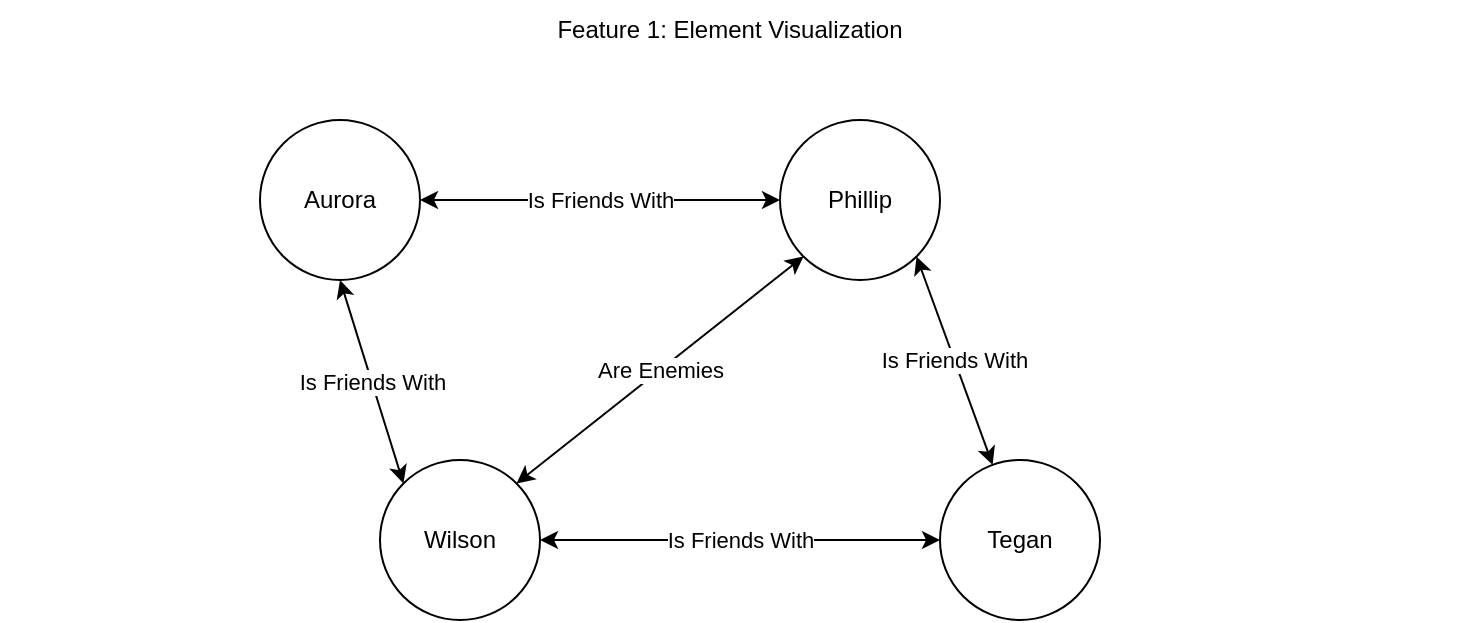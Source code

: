 <mxfile version="21.3.2" type="github">
  <diagram name="Page-1" id="ad6pv2XajA0SReO6DX2X">
    <mxGraphModel dx="1686" dy="491" grid="1" gridSize="10" guides="1" tooltips="1" connect="1" arrows="1" fold="1" page="1" pageScale="1" pageWidth="850" pageHeight="1100" math="0" shadow="0">
      <root>
        <mxCell id="0" />
        <mxCell id="1" parent="0" />
        <mxCell id="NwVTdMzFpZDBHTHiV-GZ-1" value="Feature 1: Element Visualization" style="text;strokeColor=none;align=center;fillColor=none;html=1;verticalAlign=middle;whiteSpace=wrap;rounded=0;" vertex="1" parent="1">
          <mxGeometry x="-830" y="40" width="730" height="30" as="geometry" />
        </mxCell>
        <mxCell id="NwVTdMzFpZDBHTHiV-GZ-2" value="Aurora" style="ellipse;whiteSpace=wrap;html=1;aspect=fixed;" vertex="1" parent="1">
          <mxGeometry x="-700" y="100" width="80" height="80" as="geometry" />
        </mxCell>
        <mxCell id="NwVTdMzFpZDBHTHiV-GZ-3" value="Wilson" style="ellipse;whiteSpace=wrap;html=1;aspect=fixed;" vertex="1" parent="1">
          <mxGeometry x="-640" y="270" width="80" height="80" as="geometry" />
        </mxCell>
        <mxCell id="NwVTdMzFpZDBHTHiV-GZ-4" value="Phillip" style="ellipse;whiteSpace=wrap;html=1;aspect=fixed;" vertex="1" parent="1">
          <mxGeometry x="-440" y="100" width="80" height="80" as="geometry" />
        </mxCell>
        <mxCell id="NwVTdMzFpZDBHTHiV-GZ-6" value="Is Friends With" style="endArrow=classic;startArrow=classic;html=1;rounded=0;exitX=1;exitY=0.5;exitDx=0;exitDy=0;" edge="1" parent="1" source="NwVTdMzFpZDBHTHiV-GZ-2" target="NwVTdMzFpZDBHTHiV-GZ-4">
          <mxGeometry width="50" height="50" relative="1" as="geometry">
            <mxPoint x="-410" y="300" as="sourcePoint" />
            <mxPoint x="-360" y="250" as="targetPoint" />
          </mxGeometry>
        </mxCell>
        <mxCell id="NwVTdMzFpZDBHTHiV-GZ-7" value="Is Friends With" style="endArrow=classic;startArrow=classic;html=1;rounded=0;exitX=0.5;exitY=1;exitDx=0;exitDy=0;entryX=0;entryY=0;entryDx=0;entryDy=0;" edge="1" parent="1" source="NwVTdMzFpZDBHTHiV-GZ-2" target="NwVTdMzFpZDBHTHiV-GZ-3">
          <mxGeometry width="50" height="50" relative="1" as="geometry">
            <mxPoint x="-410" y="300" as="sourcePoint" />
            <mxPoint x="-360" y="250" as="targetPoint" />
          </mxGeometry>
        </mxCell>
        <mxCell id="NwVTdMzFpZDBHTHiV-GZ-8" value="&lt;div&gt;Are Enemies&lt;/div&gt;" style="endArrow=classic;startArrow=classic;html=1;rounded=0;exitX=1;exitY=0;exitDx=0;exitDy=0;entryX=0;entryY=1;entryDx=0;entryDy=0;" edge="1" parent="1" source="NwVTdMzFpZDBHTHiV-GZ-3" target="NwVTdMzFpZDBHTHiV-GZ-4">
          <mxGeometry width="50" height="50" relative="1" as="geometry">
            <mxPoint x="-410" y="300" as="sourcePoint" />
            <mxPoint x="-440" y="170" as="targetPoint" />
          </mxGeometry>
        </mxCell>
        <mxCell id="NwVTdMzFpZDBHTHiV-GZ-9" value="&lt;div&gt;Tegan&lt;/div&gt;" style="ellipse;whiteSpace=wrap;html=1;aspect=fixed;" vertex="1" parent="1">
          <mxGeometry x="-360" y="270" width="80" height="80" as="geometry" />
        </mxCell>
        <mxCell id="NwVTdMzFpZDBHTHiV-GZ-10" value="Is Friends With" style="endArrow=classic;startArrow=classic;html=1;rounded=0;exitX=1;exitY=0.5;exitDx=0;exitDy=0;entryX=0;entryY=0.5;entryDx=0;entryDy=0;" edge="1" parent="1" source="NwVTdMzFpZDBHTHiV-GZ-3" target="NwVTdMzFpZDBHTHiV-GZ-9">
          <mxGeometry width="50" height="50" relative="1" as="geometry">
            <mxPoint x="-410" y="310" as="sourcePoint" />
            <mxPoint x="-360" y="260" as="targetPoint" />
          </mxGeometry>
        </mxCell>
        <mxCell id="NwVTdMzFpZDBHTHiV-GZ-11" value="&lt;div&gt;Is Friends With&lt;/div&gt;" style="endArrow=classic;startArrow=classic;html=1;rounded=0;entryX=1;entryY=1;entryDx=0;entryDy=0;" edge="1" parent="1" source="NwVTdMzFpZDBHTHiV-GZ-9" target="NwVTdMzFpZDBHTHiV-GZ-4">
          <mxGeometry width="50" height="50" relative="1" as="geometry">
            <mxPoint x="-410" y="310" as="sourcePoint" />
            <mxPoint x="-360" y="260" as="targetPoint" />
          </mxGeometry>
        </mxCell>
      </root>
    </mxGraphModel>
  </diagram>
</mxfile>
